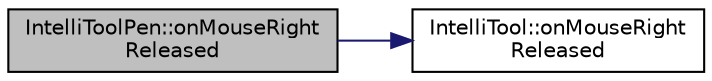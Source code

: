 digraph "IntelliToolPen::onMouseRightReleased"
{
 // LATEX_PDF_SIZE
  edge [fontname="Helvetica",fontsize="10",labelfontname="Helvetica",labelfontsize="10"];
  node [fontname="Helvetica",fontsize="10",shape=record];
  rankdir="LR";
  Node1 [label="IntelliToolPen::onMouseRight\lReleased",height=0.2,width=0.4,color="black", fillcolor="grey75", style="filled", fontcolor="black",tooltip="A function managing the right click Released of a Mouse. Merging the Canvas to Active...."];
  Node1 -> Node2 [color="midnightblue",fontsize="10",style="solid",fontname="Helvetica"];
  Node2 [label="IntelliTool::onMouseRight\lReleased",height=0.2,width=0.4,color="black", fillcolor="white", style="filled",URL="$class_intelli_tool.html#a16189b00307c6d7e89f28198f54404b0",tooltip="A function managing the right click Released of a Mouse. Merging the Canvas to Active...."];
}
